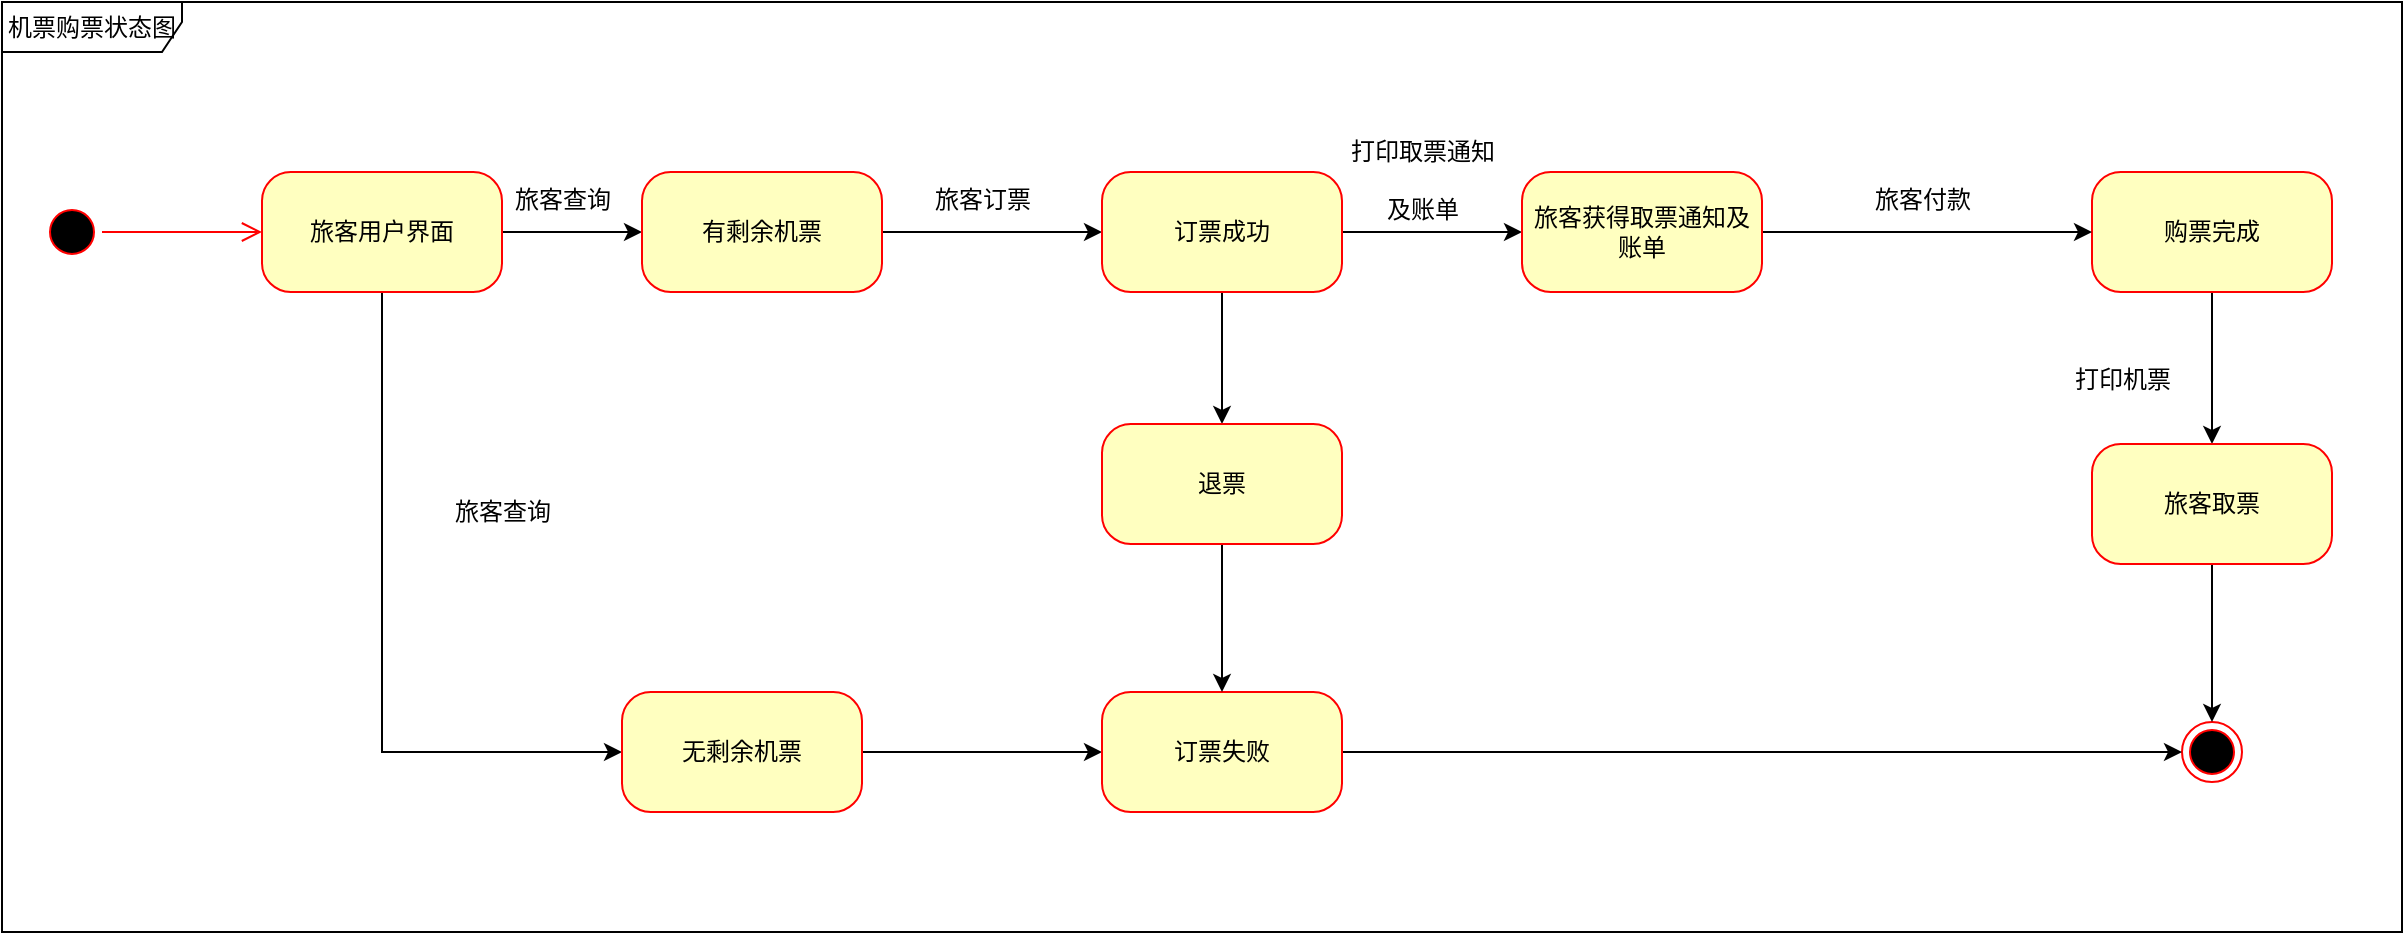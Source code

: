 <mxfile version="21.1.4" type="device">
  <diagram name="Page-1" id="58cdce13-f638-feb5-8d6f-7d28b1aa9fa0">
    <mxGraphModel dx="1089" dy="653" grid="1" gridSize="10" guides="1" tooltips="1" connect="1" arrows="1" fold="1" page="0" pageScale="1" pageWidth="1100" pageHeight="850" background="none" math="0" shadow="0">
      <root>
        <mxCell id="0" />
        <mxCell id="1" parent="0" />
        <mxCell id="2a3bc250acf0617d-8" value="机票购票状态图" style="shape=umlFrame;whiteSpace=wrap;html=1;rounded=1;shadow=0;comic=0;labelBackgroundColor=none;strokeWidth=1;fontFamily=Verdana;fontSize=12;align=center;width=90;height=25;" parent="1" vertex="1">
          <mxGeometry x="110" y="35" width="1200" height="465" as="geometry" />
        </mxCell>
        <mxCell id="382b91b5511bd0f7-1" value="" style="ellipse;html=1;shape=startState;fillColor=#000000;strokeColor=#ff0000;rounded=1;shadow=0;comic=0;labelBackgroundColor=none;fontFamily=Verdana;fontSize=12;fontColor=#000000;align=center;direction=south;" parent="1" vertex="1">
          <mxGeometry x="130" y="135" width="30" height="30" as="geometry" />
        </mxCell>
        <mxCell id="c7-jj0HUuKpRhaPpt6nv-1" style="edgeStyle=orthogonalEdgeStyle;rounded=0;orthogonalLoop=1;jettySize=auto;html=1;exitX=1;exitY=0.5;exitDx=0;exitDy=0;" edge="1" parent="1" source="382b91b5511bd0f7-6" target="382b91b5511bd0f7-7">
          <mxGeometry relative="1" as="geometry" />
        </mxCell>
        <mxCell id="c7-jj0HUuKpRhaPpt6nv-8" style="edgeStyle=orthogonalEdgeStyle;rounded=0;orthogonalLoop=1;jettySize=auto;html=1;exitX=0.5;exitY=1;exitDx=0;exitDy=0;entryX=0;entryY=0.5;entryDx=0;entryDy=0;" edge="1" parent="1" source="382b91b5511bd0f7-6" target="c7-jj0HUuKpRhaPpt6nv-7">
          <mxGeometry relative="1" as="geometry" />
        </mxCell>
        <mxCell id="382b91b5511bd0f7-6" value="旅客用户界面" style="rounded=1;whiteSpace=wrap;html=1;arcSize=24;fillColor=#ffffc0;strokeColor=#ff0000;shadow=0;comic=0;labelBackgroundColor=none;fontFamily=Verdana;fontSize=12;fontColor=#000000;align=center;" parent="1" vertex="1">
          <mxGeometry x="240" y="120" width="120" height="60" as="geometry" />
        </mxCell>
        <mxCell id="c7-jj0HUuKpRhaPpt6nv-3" style="edgeStyle=orthogonalEdgeStyle;rounded=0;orthogonalLoop=1;jettySize=auto;html=1;exitX=1;exitY=0.5;exitDx=0;exitDy=0;" edge="1" parent="1" source="382b91b5511bd0f7-7" target="382b91b5511bd0f7-9">
          <mxGeometry relative="1" as="geometry" />
        </mxCell>
        <mxCell id="382b91b5511bd0f7-7" value="有剩余机票" style="rounded=1;whiteSpace=wrap;html=1;arcSize=24;fillColor=#ffffc0;strokeColor=#ff0000;shadow=0;comic=0;labelBackgroundColor=none;fontFamily=Verdana;fontSize=12;fontColor=#000000;align=center;" parent="1" vertex="1">
          <mxGeometry x="430" y="120" width="120" height="60" as="geometry" />
        </mxCell>
        <mxCell id="c7-jj0HUuKpRhaPpt6nv-17" style="edgeStyle=orthogonalEdgeStyle;rounded=0;orthogonalLoop=1;jettySize=auto;html=1;exitX=0.5;exitY=1;exitDx=0;exitDy=0;entryX=0.5;entryY=0;entryDx=0;entryDy=0;" edge="1" parent="1" source="382b91b5511bd0f7-9" target="c7-jj0HUuKpRhaPpt6nv-16">
          <mxGeometry relative="1" as="geometry" />
        </mxCell>
        <mxCell id="c7-jj0HUuKpRhaPpt6nv-21" style="edgeStyle=orthogonalEdgeStyle;rounded=0;orthogonalLoop=1;jettySize=auto;html=1;exitX=1;exitY=0.5;exitDx=0;exitDy=0;entryX=0;entryY=0.5;entryDx=0;entryDy=0;" edge="1" parent="1" source="382b91b5511bd0f7-9" target="c7-jj0HUuKpRhaPpt6nv-19">
          <mxGeometry relative="1" as="geometry" />
        </mxCell>
        <mxCell id="382b91b5511bd0f7-9" value="订票成功" style="rounded=1;whiteSpace=wrap;html=1;arcSize=24;fillColor=#ffffc0;strokeColor=#ff0000;shadow=0;comic=0;labelBackgroundColor=none;fontFamily=Verdana;fontSize=12;fontColor=#000000;align=center;" parent="1" vertex="1">
          <mxGeometry x="660" y="120" width="120" height="60" as="geometry" />
        </mxCell>
        <mxCell id="c7-jj0HUuKpRhaPpt6nv-25" style="edgeStyle=orthogonalEdgeStyle;rounded=0;orthogonalLoop=1;jettySize=auto;html=1;exitX=0.5;exitY=1;exitDx=0;exitDy=0;" edge="1" parent="1" source="382b91b5511bd0f7-10" target="c7-jj0HUuKpRhaPpt6nv-24">
          <mxGeometry relative="1" as="geometry" />
        </mxCell>
        <mxCell id="382b91b5511bd0f7-10" value="购票完成" style="rounded=1;whiteSpace=wrap;html=1;arcSize=24;fillColor=#ffffc0;strokeColor=#ff0000;shadow=0;comic=0;labelBackgroundColor=none;fontFamily=Verdana;fontSize=12;fontColor=#000000;align=center;" parent="1" vertex="1">
          <mxGeometry x="1155" y="120" width="120" height="60" as="geometry" />
        </mxCell>
        <mxCell id="2a3bc250acf0617d-9" style="edgeStyle=orthogonalEdgeStyle;html=1;labelBackgroundColor=none;endArrow=open;endSize=8;strokeColor=#ff0000;fontFamily=Verdana;fontSize=12;align=left;" parent="1" source="382b91b5511bd0f7-1" target="382b91b5511bd0f7-6" edge="1">
          <mxGeometry relative="1" as="geometry" />
        </mxCell>
        <mxCell id="c7-jj0HUuKpRhaPpt6nv-2" value="&lt;span style=&quot;font-weight: normal;&quot;&gt;&lt;font style=&quot;font-size: 12px;&quot;&gt;旅客查询&lt;/font&gt;&lt;/span&gt;" style="text;strokeColor=none;fillColor=none;html=1;fontSize=24;fontStyle=1;verticalAlign=middle;align=center;" vertex="1" parent="1">
          <mxGeometry x="340" y="110" width="100" height="40" as="geometry" />
        </mxCell>
        <mxCell id="c7-jj0HUuKpRhaPpt6nv-4" value="&lt;span style=&quot;font-weight: normal;&quot;&gt;&lt;font style=&quot;font-size: 12px;&quot;&gt;旅客订票&lt;/font&gt;&lt;/span&gt;" style="text;strokeColor=none;fillColor=none;html=1;fontSize=24;fontStyle=1;verticalAlign=middle;align=center;" vertex="1" parent="1">
          <mxGeometry x="550" y="110" width="100" height="40" as="geometry" />
        </mxCell>
        <mxCell id="24f968d109e7d6b4-3" value="" style="ellipse;html=1;shape=endState;fillColor=#000000;strokeColor=#ff0000;rounded=1;shadow=0;comic=0;labelBackgroundColor=none;fontFamily=Verdana;fontSize=12;fontColor=#000000;align=center;" parent="1" vertex="1">
          <mxGeometry x="1200" y="395" width="30" height="30" as="geometry" />
        </mxCell>
        <mxCell id="c7-jj0HUuKpRhaPpt6nv-10" style="edgeStyle=orthogonalEdgeStyle;rounded=0;orthogonalLoop=1;jettySize=auto;html=1;" edge="1" parent="1" source="c7-jj0HUuKpRhaPpt6nv-7" target="c7-jj0HUuKpRhaPpt6nv-9">
          <mxGeometry relative="1" as="geometry" />
        </mxCell>
        <mxCell id="c7-jj0HUuKpRhaPpt6nv-7" value="无剩余机票" style="rounded=1;whiteSpace=wrap;html=1;arcSize=24;fillColor=#ffffc0;strokeColor=#ff0000;shadow=0;comic=0;labelBackgroundColor=none;fontFamily=Verdana;fontSize=12;fontColor=#000000;align=center;" vertex="1" parent="1">
          <mxGeometry x="420" y="380" width="120" height="60" as="geometry" />
        </mxCell>
        <mxCell id="c7-jj0HUuKpRhaPpt6nv-12" style="edgeStyle=orthogonalEdgeStyle;rounded=0;orthogonalLoop=1;jettySize=auto;html=1;exitX=1;exitY=0.5;exitDx=0;exitDy=0;" edge="1" parent="1" source="c7-jj0HUuKpRhaPpt6nv-9" target="24f968d109e7d6b4-3">
          <mxGeometry relative="1" as="geometry" />
        </mxCell>
        <mxCell id="c7-jj0HUuKpRhaPpt6nv-9" value="订票失败" style="rounded=1;whiteSpace=wrap;html=1;arcSize=24;fillColor=#ffffc0;strokeColor=#ff0000;shadow=0;comic=0;labelBackgroundColor=none;fontFamily=Verdana;fontSize=12;fontColor=#000000;align=center;" vertex="1" parent="1">
          <mxGeometry x="660" y="380" width="120" height="60" as="geometry" />
        </mxCell>
        <mxCell id="c7-jj0HUuKpRhaPpt6nv-14" value="&lt;span style=&quot;font-weight: normal;&quot;&gt;&lt;font style=&quot;font-size: 12px;&quot;&gt;旅客查询&lt;/font&gt;&lt;/span&gt;" style="text;strokeColor=none;fillColor=none;html=1;fontSize=24;fontStyle=1;verticalAlign=middle;align=center;" vertex="1" parent="1">
          <mxGeometry x="310" y="266" width="100" height="40" as="geometry" />
        </mxCell>
        <mxCell id="c7-jj0HUuKpRhaPpt6nv-15" value="&lt;span style=&quot;font-weight: normal;&quot;&gt;&lt;font style=&quot;font-size: 12px;&quot;&gt;旅客付款&lt;/font&gt;&lt;/span&gt;" style="text;strokeColor=none;fillColor=none;html=1;fontSize=24;fontStyle=1;verticalAlign=middle;align=center;" vertex="1" parent="1">
          <mxGeometry x="1020" y="110" width="100" height="40" as="geometry" />
        </mxCell>
        <mxCell id="c7-jj0HUuKpRhaPpt6nv-18" style="edgeStyle=orthogonalEdgeStyle;rounded=0;orthogonalLoop=1;jettySize=auto;html=1;exitX=0.5;exitY=1;exitDx=0;exitDy=0;entryX=0.5;entryY=0;entryDx=0;entryDy=0;" edge="1" parent="1" source="c7-jj0HUuKpRhaPpt6nv-16" target="c7-jj0HUuKpRhaPpt6nv-9">
          <mxGeometry relative="1" as="geometry" />
        </mxCell>
        <mxCell id="c7-jj0HUuKpRhaPpt6nv-16" value="退票" style="rounded=1;whiteSpace=wrap;html=1;arcSize=24;fillColor=#ffffc0;strokeColor=#ff0000;shadow=0;comic=0;labelBackgroundColor=none;fontFamily=Verdana;fontSize=12;fontColor=#000000;align=center;" vertex="1" parent="1">
          <mxGeometry x="660" y="246" width="120" height="60" as="geometry" />
        </mxCell>
        <mxCell id="c7-jj0HUuKpRhaPpt6nv-23" style="edgeStyle=orthogonalEdgeStyle;rounded=0;orthogonalLoop=1;jettySize=auto;html=1;exitX=1;exitY=0.5;exitDx=0;exitDy=0;entryX=0;entryY=0.5;entryDx=0;entryDy=0;" edge="1" parent="1" source="c7-jj0HUuKpRhaPpt6nv-19" target="382b91b5511bd0f7-10">
          <mxGeometry relative="1" as="geometry" />
        </mxCell>
        <mxCell id="c7-jj0HUuKpRhaPpt6nv-19" value="旅客获得取票通知及账单" style="rounded=1;whiteSpace=wrap;html=1;arcSize=24;fillColor=#ffffc0;strokeColor=#ff0000;shadow=0;comic=0;labelBackgroundColor=none;fontFamily=Verdana;fontSize=12;fontColor=#000000;align=center;" vertex="1" parent="1">
          <mxGeometry x="870" y="120" width="120" height="60" as="geometry" />
        </mxCell>
        <mxCell id="c7-jj0HUuKpRhaPpt6nv-22" value="&lt;span style=&quot;font-size: 12px; font-weight: 400;&quot;&gt;打印取票通知&lt;br&gt;及账单&lt;/span&gt;" style="text;strokeColor=none;fillColor=none;html=1;fontSize=24;fontStyle=1;verticalAlign=middle;align=center;" vertex="1" parent="1">
          <mxGeometry x="770" y="100" width="100" height="40" as="geometry" />
        </mxCell>
        <mxCell id="c7-jj0HUuKpRhaPpt6nv-26" style="edgeStyle=orthogonalEdgeStyle;rounded=0;orthogonalLoop=1;jettySize=auto;html=1;exitX=0.5;exitY=1;exitDx=0;exitDy=0;entryX=0.5;entryY=0;entryDx=0;entryDy=0;" edge="1" parent="1" source="c7-jj0HUuKpRhaPpt6nv-24" target="24f968d109e7d6b4-3">
          <mxGeometry relative="1" as="geometry" />
        </mxCell>
        <mxCell id="c7-jj0HUuKpRhaPpt6nv-24" value="旅客取票" style="rounded=1;whiteSpace=wrap;html=1;arcSize=24;fillColor=#ffffc0;strokeColor=#ff0000;shadow=0;comic=0;labelBackgroundColor=none;fontFamily=Verdana;fontSize=12;fontColor=#000000;align=center;" vertex="1" parent="1">
          <mxGeometry x="1155" y="256" width="120" height="60" as="geometry" />
        </mxCell>
        <mxCell id="c7-jj0HUuKpRhaPpt6nv-27" value="&lt;span style=&quot;font-size: 12px; font-weight: 400;&quot;&gt;打印机票&lt;/span&gt;" style="text;strokeColor=none;fillColor=none;html=1;fontSize=24;fontStyle=1;verticalAlign=middle;align=center;" vertex="1" parent="1">
          <mxGeometry x="1120" y="200" width="100" height="40" as="geometry" />
        </mxCell>
      </root>
    </mxGraphModel>
  </diagram>
</mxfile>
